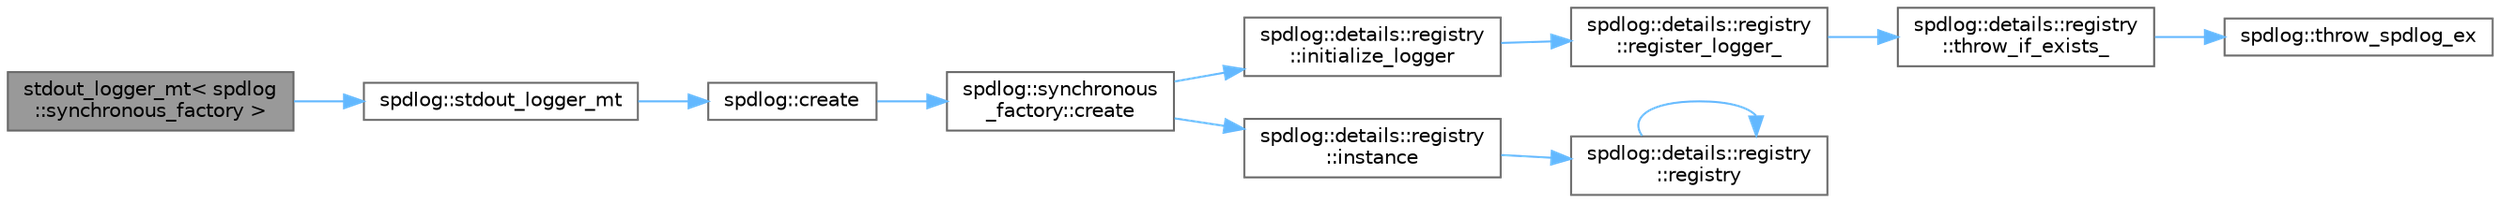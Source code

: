 digraph "stdout_logger_mt&lt; spdlog::synchronous_factory &gt;"
{
 // LATEX_PDF_SIZE
  bgcolor="transparent";
  edge [fontname=Helvetica,fontsize=10,labelfontname=Helvetica,labelfontsize=10];
  node [fontname=Helvetica,fontsize=10,shape=box,height=0.2,width=0.4];
  rankdir="LR";
  Node1 [id="Node000001",label="stdout_logger_mt\< spdlog\l::synchronous_factory \>",height=0.2,width=0.4,color="gray40", fillcolor="grey60", style="filled", fontcolor="black",tooltip=" "];
  Node1 -> Node2 [id="edge1_Node000001_Node000002",color="steelblue1",style="solid",tooltip=" "];
  Node2 [id="Node000002",label="spdlog::stdout_logger_mt",height=0.2,width=0.4,color="grey40", fillcolor="white", style="filled",URL="$namespacespdlog.html#a516fdf34980f5784cea05c235482f390",tooltip=" "];
  Node2 -> Node3 [id="edge2_Node000002_Node000003",color="steelblue1",style="solid",tooltip=" "];
  Node3 [id="Node000003",label="spdlog::create",height=0.2,width=0.4,color="grey40", fillcolor="white", style="filled",URL="$namespacespdlog.html#a564c2ba1d44b490a1b77f69f3c94d2e5",tooltip=" "];
  Node3 -> Node4 [id="edge3_Node000003_Node000004",color="steelblue1",style="solid",tooltip=" "];
  Node4 [id="Node000004",label="spdlog::synchronous\l_factory::create",height=0.2,width=0.4,color="grey40", fillcolor="white", style="filled",URL="$structspdlog_1_1synchronous__factory.html#a3b4669ad8074096f74bcebfbcf6f6a48",tooltip=" "];
  Node4 -> Node5 [id="edge4_Node000004_Node000005",color="steelblue1",style="solid",tooltip=" "];
  Node5 [id="Node000005",label="spdlog::details::registry\l::initialize_logger",height=0.2,width=0.4,color="grey40", fillcolor="white", style="filled",URL="$classspdlog_1_1details_1_1registry.html#aff3103acaeb3d59e449e9ddc630c9e92",tooltip=" "];
  Node5 -> Node6 [id="edge5_Node000005_Node000006",color="steelblue1",style="solid",tooltip=" "];
  Node6 [id="Node000006",label="spdlog::details::registry\l::register_logger_",height=0.2,width=0.4,color="grey40", fillcolor="white", style="filled",URL="$classspdlog_1_1details_1_1registry.html#a589012768bae17d6382100c9ef7f77d8",tooltip=" "];
  Node6 -> Node7 [id="edge6_Node000006_Node000007",color="steelblue1",style="solid",tooltip=" "];
  Node7 [id="Node000007",label="spdlog::details::registry\l::throw_if_exists_",height=0.2,width=0.4,color="grey40", fillcolor="white", style="filled",URL="$classspdlog_1_1details_1_1registry.html#a82be05a40b2b03528af78830bd587fc6",tooltip=" "];
  Node7 -> Node8 [id="edge7_Node000007_Node000008",color="steelblue1",style="solid",tooltip=" "];
  Node8 [id="Node000008",label="spdlog::throw_spdlog_ex",height=0.2,width=0.4,color="grey40", fillcolor="white", style="filled",URL="$namespacespdlog.html#ac3d8b7e83aad48720518fbac80836c3c",tooltip=" "];
  Node4 -> Node9 [id="edge8_Node000004_Node000009",color="steelblue1",style="solid",tooltip=" "];
  Node9 [id="Node000009",label="spdlog::details::registry\l::instance",height=0.2,width=0.4,color="grey40", fillcolor="white", style="filled",URL="$classspdlog_1_1details_1_1registry.html#aa03a75101aed166275ba27d0b2235e5d",tooltip=" "];
  Node9 -> Node10 [id="edge9_Node000009_Node000010",color="steelblue1",style="solid",tooltip=" "];
  Node10 [id="Node000010",label="spdlog::details::registry\l::registry",height=0.2,width=0.4,color="grey40", fillcolor="white", style="filled",URL="$classspdlog_1_1details_1_1registry.html#ab5c1a2f7b8e2e9eec4e0fa75d9167f3b",tooltip=" "];
  Node10 -> Node10 [id="edge10_Node000010_Node000010",color="steelblue1",style="solid",tooltip=" "];
}
